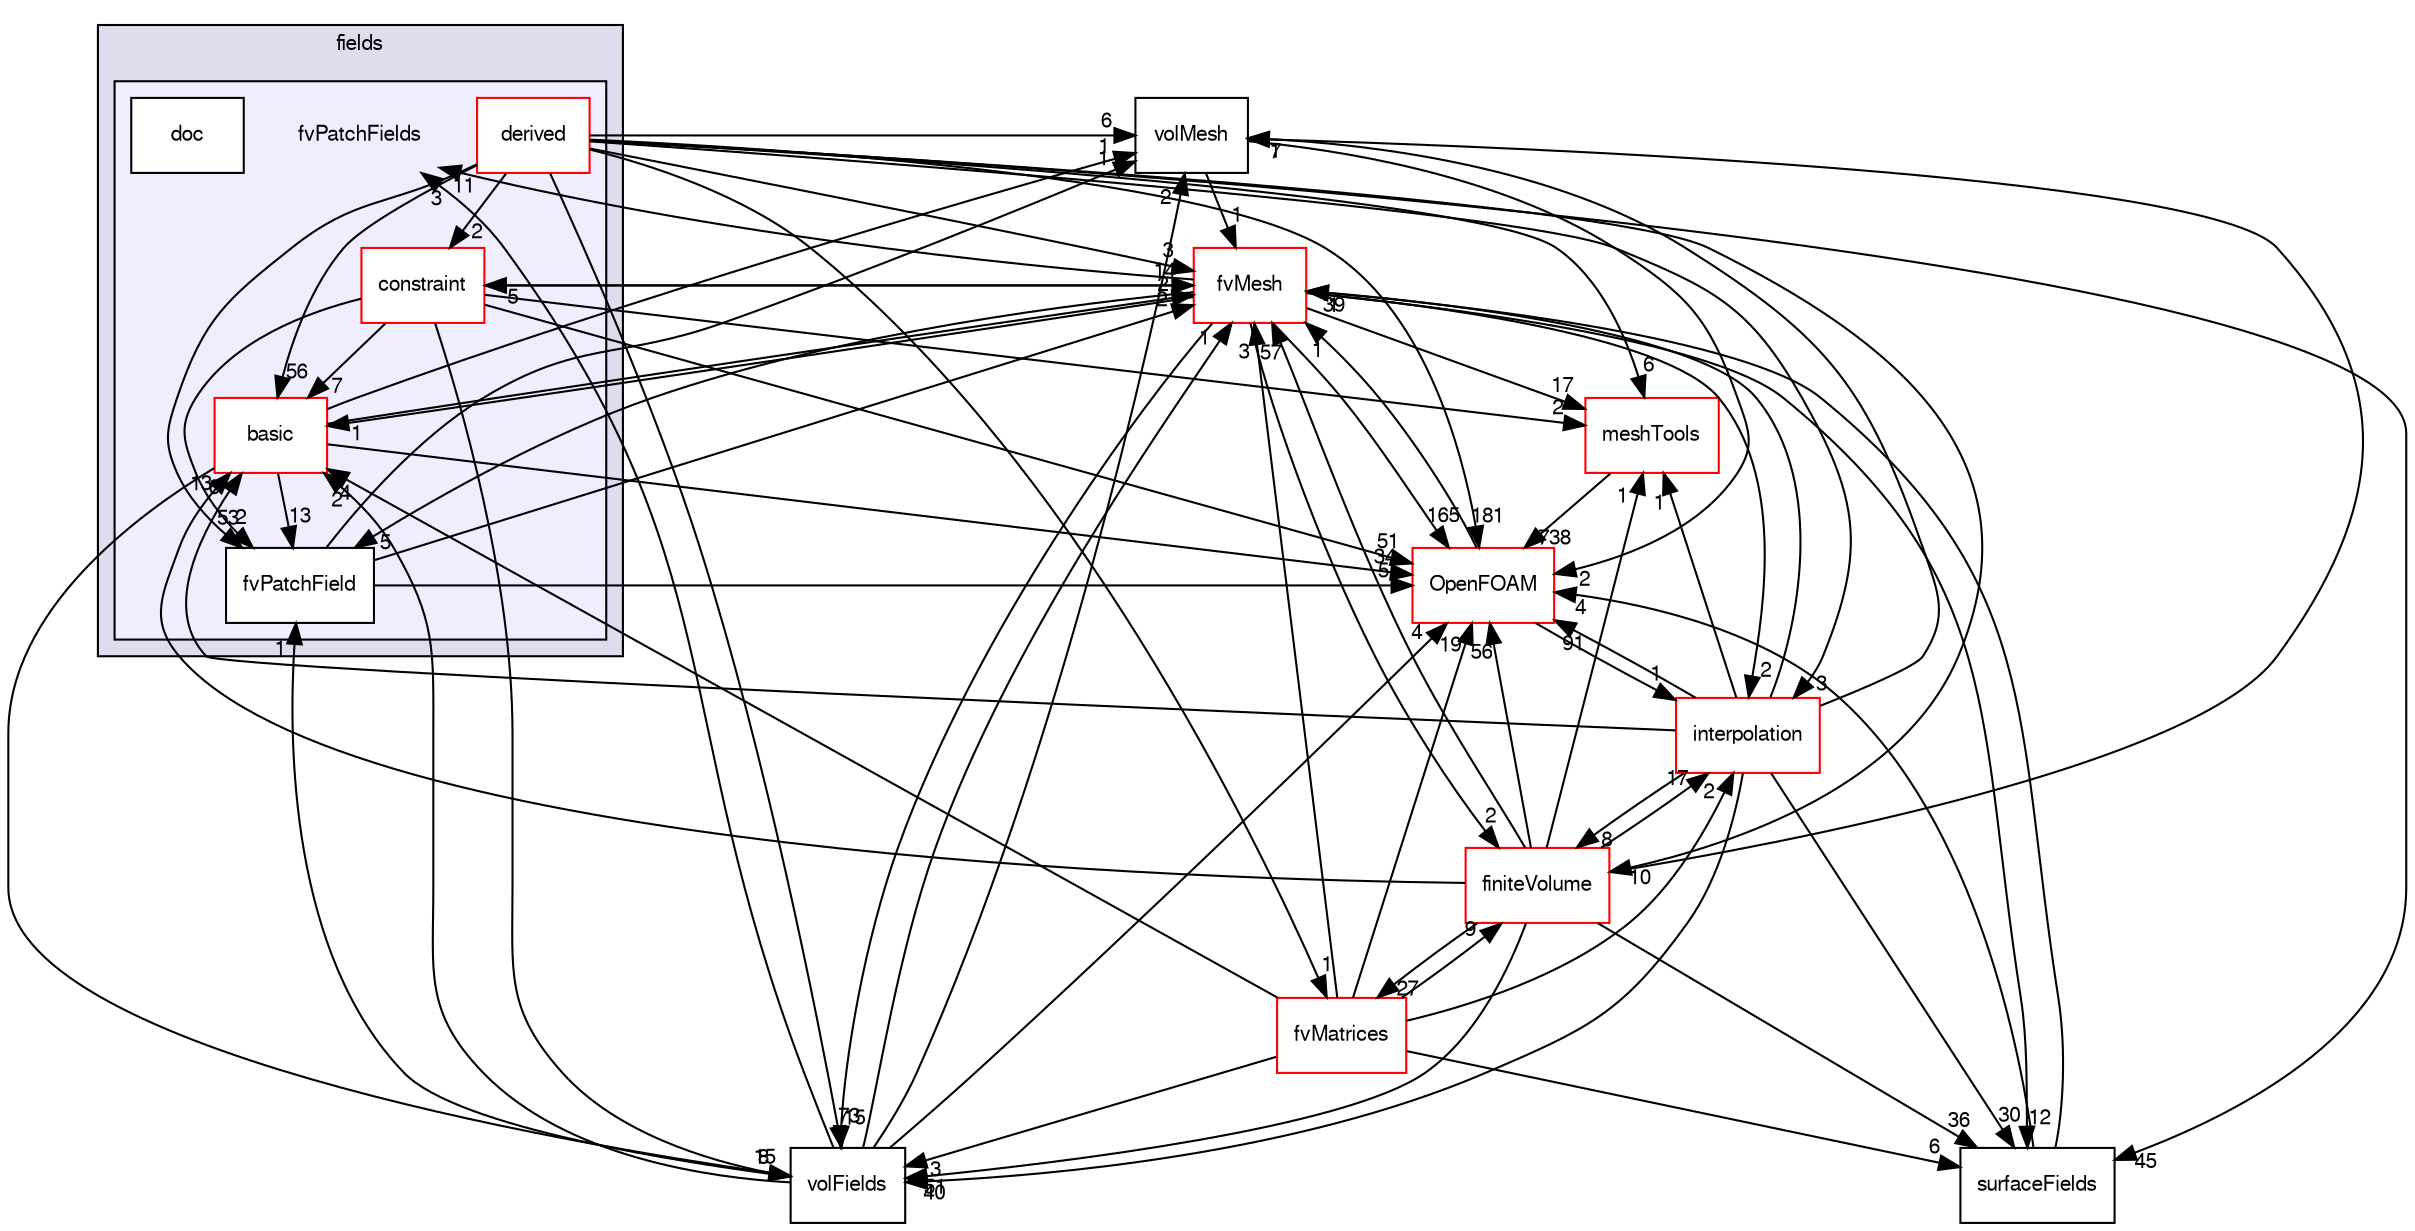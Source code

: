 digraph "src/finiteVolume/fields/fvPatchFields" {
  bgcolor=transparent;
  compound=true
  node [ fontsize="10", fontname="FreeSans"];
  edge [ labelfontsize="10", labelfontname="FreeSans"];
  subgraph clusterdir_25ab4a83a983f7bb7a38b7f63bb141b7 {
    graph [ bgcolor="#ddddee", pencolor="black", label="fields" fontname="FreeSans", fontsize="10", URL="dir_25ab4a83a983f7bb7a38b7f63bb141b7.html"]
  subgraph clusterdir_a5850494bc77049b2a182260f0d1f703 {
    graph [ bgcolor="#eeeeff", pencolor="black", label="" URL="dir_a5850494bc77049b2a182260f0d1f703.html"];
    dir_a5850494bc77049b2a182260f0d1f703 [shape=plaintext label="fvPatchFields"];
    dir_546b14c9025d30bb5b92fa069dbdd82c [shape=box label="basic" color="red" fillcolor="white" style="filled" URL="dir_546b14c9025d30bb5b92fa069dbdd82c.html"];
    dir_dcf2f02ec1a1951cb48a5d6d97386405 [shape=box label="constraint" color="red" fillcolor="white" style="filled" URL="dir_dcf2f02ec1a1951cb48a5d6d97386405.html"];
    dir_ece9aa6b5af9a7776a75b0c1993b0910 [shape=box label="derived" color="red" fillcolor="white" style="filled" URL="dir_ece9aa6b5af9a7776a75b0c1993b0910.html"];
    dir_e8f5a280dc8440d74ed65a75489a2eaf [shape=box label="doc" color="black" fillcolor="white" style="filled" URL="dir_e8f5a280dc8440d74ed65a75489a2eaf.html"];
    dir_6b9423849569a7ee618201e7cfce9eaa [shape=box label="fvPatchField" color="black" fillcolor="white" style="filled" URL="dir_6b9423849569a7ee618201e7cfce9eaa.html"];
  }
  }
  dir_ae30ad0bef50cf391b24c614251bb9fd [shape=box label="meshTools" color="red" URL="dir_ae30ad0bef50cf391b24c614251bb9fd.html"];
  dir_2ea871e4defbdbd60808750cae643c63 [shape=box label="finiteVolume" color="red" URL="dir_2ea871e4defbdbd60808750cae643c63.html"];
  dir_1a4209badf8dc5d7c181708103efea60 [shape=box label="volMesh" URL="dir_1a4209badf8dc5d7c181708103efea60.html"];
  dir_c382fa095c9c33d8673c0dd60aaef275 [shape=box label="fvMesh" color="red" URL="dir_c382fa095c9c33d8673c0dd60aaef275.html"];
  dir_bd8bf7fa65467c460a50eacc456ce356 [shape=box label="volFields" URL="dir_bd8bf7fa65467c460a50eacc456ce356.html"];
  dir_a586eb954e2e5e74ecf6fe95a2457777 [shape=box label="interpolation" color="red" URL="dir_a586eb954e2e5e74ecf6fe95a2457777.html"];
  dir_c5473ff19b20e6ec4dfe5c310b3778a8 [shape=box label="OpenFOAM" color="red" URL="dir_c5473ff19b20e6ec4dfe5c310b3778a8.html"];
  dir_5d57e3901430bcc99a7ddac11a899224 [shape=box label="fvMatrices" color="red" URL="dir_5d57e3901430bcc99a7ddac11a899224.html"];
  dir_606ba9250f9107f82f779cbd3e87c3a5 [shape=box label="surfaceFields" URL="dir_606ba9250f9107f82f779cbd3e87c3a5.html"];
  dir_546b14c9025d30bb5b92fa069dbdd82c->dir_1a4209badf8dc5d7c181708103efea60 [headlabel="1", labeldistance=1.5 headhref="dir_000785_001101.html"];
  dir_546b14c9025d30bb5b92fa069dbdd82c->dir_6b9423849569a7ee618201e7cfce9eaa [headlabel="13", labeldistance=1.5 headhref="dir_000785_000882.html"];
  dir_546b14c9025d30bb5b92fa069dbdd82c->dir_c382fa095c9c33d8673c0dd60aaef275 [headlabel="2", labeldistance=1.5 headhref="dir_000785_000965.html"];
  dir_546b14c9025d30bb5b92fa069dbdd82c->dir_bd8bf7fa65467c460a50eacc456ce356 [headlabel="8", labeldistance=1.5 headhref="dir_000785_000903.html"];
  dir_546b14c9025d30bb5b92fa069dbdd82c->dir_c5473ff19b20e6ec4dfe5c310b3778a8 [headlabel="34", labeldistance=1.5 headhref="dir_000785_001732.html"];
  dir_ae30ad0bef50cf391b24c614251bb9fd->dir_c5473ff19b20e6ec4dfe5c310b3778a8 [headlabel="738", labeldistance=1.5 headhref="dir_001586_001732.html"];
  dir_2ea871e4defbdbd60808750cae643c63->dir_546b14c9025d30bb5b92fa069dbdd82c [headlabel="13", labeldistance=1.5 headhref="dir_000904_000785.html"];
  dir_2ea871e4defbdbd60808750cae643c63->dir_ae30ad0bef50cf391b24c614251bb9fd [headlabel="1", labeldistance=1.5 headhref="dir_000904_001586.html"];
  dir_2ea871e4defbdbd60808750cae643c63->dir_1a4209badf8dc5d7c181708103efea60 [headlabel="7", labeldistance=1.5 headhref="dir_000904_001101.html"];
  dir_2ea871e4defbdbd60808750cae643c63->dir_c382fa095c9c33d8673c0dd60aaef275 [headlabel="57", labeldistance=1.5 headhref="dir_000904_000965.html"];
  dir_2ea871e4defbdbd60808750cae643c63->dir_bd8bf7fa65467c460a50eacc456ce356 [headlabel="51", labeldistance=1.5 headhref="dir_000904_000903.html"];
  dir_2ea871e4defbdbd60808750cae643c63->dir_a586eb954e2e5e74ecf6fe95a2457777 [headlabel="17", labeldistance=1.5 headhref="dir_000904_001003.html"];
  dir_2ea871e4defbdbd60808750cae643c63->dir_c5473ff19b20e6ec4dfe5c310b3778a8 [headlabel="56", labeldistance=1.5 headhref="dir_000904_001732.html"];
  dir_2ea871e4defbdbd60808750cae643c63->dir_5d57e3901430bcc99a7ddac11a899224 [headlabel="27", labeldistance=1.5 headhref="dir_000904_000957.html"];
  dir_2ea871e4defbdbd60808750cae643c63->dir_606ba9250f9107f82f779cbd3e87c3a5 [headlabel="36", labeldistance=1.5 headhref="dir_000904_000902.html"];
  dir_1a4209badf8dc5d7c181708103efea60->dir_c382fa095c9c33d8673c0dd60aaef275 [headlabel="1", labeldistance=1.5 headhref="dir_001101_000965.html"];
  dir_1a4209badf8dc5d7c181708103efea60->dir_c5473ff19b20e6ec4dfe5c310b3778a8 [headlabel="2", labeldistance=1.5 headhref="dir_001101_001732.html"];
  dir_6b9423849569a7ee618201e7cfce9eaa->dir_1a4209badf8dc5d7c181708103efea60 [headlabel="1", labeldistance=1.5 headhref="dir_000882_001101.html"];
  dir_6b9423849569a7ee618201e7cfce9eaa->dir_c382fa095c9c33d8673c0dd60aaef275 [headlabel="2", labeldistance=1.5 headhref="dir_000882_000965.html"];
  dir_6b9423849569a7ee618201e7cfce9eaa->dir_c5473ff19b20e6ec4dfe5c310b3778a8 [headlabel="5", labeldistance=1.5 headhref="dir_000882_001732.html"];
  dir_c382fa095c9c33d8673c0dd60aaef275->dir_a5850494bc77049b2a182260f0d1f703 [headlabel="11", labeldistance=1.5 headhref="dir_000965_000784.html"];
  dir_c382fa095c9c33d8673c0dd60aaef275->dir_546b14c9025d30bb5b92fa069dbdd82c [headlabel="1", labeldistance=1.5 headhref="dir_000965_000785.html"];
  dir_c382fa095c9c33d8673c0dd60aaef275->dir_ae30ad0bef50cf391b24c614251bb9fd [headlabel="17", labeldistance=1.5 headhref="dir_000965_001586.html"];
  dir_c382fa095c9c33d8673c0dd60aaef275->dir_2ea871e4defbdbd60808750cae643c63 [headlabel="2", labeldistance=1.5 headhref="dir_000965_000904.html"];
  dir_c382fa095c9c33d8673c0dd60aaef275->dir_6b9423849569a7ee618201e7cfce9eaa [headlabel="5", labeldistance=1.5 headhref="dir_000965_000882.html"];
  dir_c382fa095c9c33d8673c0dd60aaef275->dir_dcf2f02ec1a1951cb48a5d6d97386405 [headlabel="5", labeldistance=1.5 headhref="dir_000965_000796.html"];
  dir_c382fa095c9c33d8673c0dd60aaef275->dir_bd8bf7fa65467c460a50eacc456ce356 [headlabel="15", labeldistance=1.5 headhref="dir_000965_000903.html"];
  dir_c382fa095c9c33d8673c0dd60aaef275->dir_a586eb954e2e5e74ecf6fe95a2457777 [headlabel="2", labeldistance=1.5 headhref="dir_000965_001003.html"];
  dir_c382fa095c9c33d8673c0dd60aaef275->dir_c5473ff19b20e6ec4dfe5c310b3778a8 [headlabel="165", labeldistance=1.5 headhref="dir_000965_001732.html"];
  dir_c382fa095c9c33d8673c0dd60aaef275->dir_606ba9250f9107f82f779cbd3e87c3a5 [headlabel="12", labeldistance=1.5 headhref="dir_000965_000902.html"];
  dir_dcf2f02ec1a1951cb48a5d6d97386405->dir_546b14c9025d30bb5b92fa069dbdd82c [headlabel="7", labeldistance=1.5 headhref="dir_000796_000785.html"];
  dir_dcf2f02ec1a1951cb48a5d6d97386405->dir_ae30ad0bef50cf391b24c614251bb9fd [headlabel="2", labeldistance=1.5 headhref="dir_000796_001586.html"];
  dir_dcf2f02ec1a1951cb48a5d6d97386405->dir_6b9423849569a7ee618201e7cfce9eaa [headlabel="2", labeldistance=1.5 headhref="dir_000796_000882.html"];
  dir_dcf2f02ec1a1951cb48a5d6d97386405->dir_c382fa095c9c33d8673c0dd60aaef275 [headlabel="14", labeldistance=1.5 headhref="dir_000796_000965.html"];
  dir_dcf2f02ec1a1951cb48a5d6d97386405->dir_bd8bf7fa65467c460a50eacc456ce356 [headlabel="15", labeldistance=1.5 headhref="dir_000796_000903.html"];
  dir_dcf2f02ec1a1951cb48a5d6d97386405->dir_c5473ff19b20e6ec4dfe5c310b3778a8 [headlabel="51", labeldistance=1.5 headhref="dir_000796_001732.html"];
  dir_bd8bf7fa65467c460a50eacc456ce356->dir_a5850494bc77049b2a182260f0d1f703 [headlabel="3", labeldistance=1.5 headhref="dir_000903_000784.html"];
  dir_bd8bf7fa65467c460a50eacc456ce356->dir_546b14c9025d30bb5b92fa069dbdd82c [headlabel="2", labeldistance=1.5 headhref="dir_000903_000785.html"];
  dir_bd8bf7fa65467c460a50eacc456ce356->dir_1a4209badf8dc5d7c181708103efea60 [headlabel="2", labeldistance=1.5 headhref="dir_000903_001101.html"];
  dir_bd8bf7fa65467c460a50eacc456ce356->dir_6b9423849569a7ee618201e7cfce9eaa [headlabel="1", labeldistance=1.5 headhref="dir_000903_000882.html"];
  dir_bd8bf7fa65467c460a50eacc456ce356->dir_c382fa095c9c33d8673c0dd60aaef275 [headlabel="1", labeldistance=1.5 headhref="dir_000903_000965.html"];
  dir_bd8bf7fa65467c460a50eacc456ce356->dir_c5473ff19b20e6ec4dfe5c310b3778a8 [headlabel="4", labeldistance=1.5 headhref="dir_000903_001732.html"];
  dir_a586eb954e2e5e74ecf6fe95a2457777->dir_546b14c9025d30bb5b92fa069dbdd82c [headlabel="6", labeldistance=1.5 headhref="dir_001003_000785.html"];
  dir_a586eb954e2e5e74ecf6fe95a2457777->dir_ae30ad0bef50cf391b24c614251bb9fd [headlabel="1", labeldistance=1.5 headhref="dir_001003_001586.html"];
  dir_a586eb954e2e5e74ecf6fe95a2457777->dir_2ea871e4defbdbd60808750cae643c63 [headlabel="8", labeldistance=1.5 headhref="dir_001003_000904.html"];
  dir_a586eb954e2e5e74ecf6fe95a2457777->dir_1a4209badf8dc5d7c181708103efea60 [headlabel="1", labeldistance=1.5 headhref="dir_001003_001101.html"];
  dir_a586eb954e2e5e74ecf6fe95a2457777->dir_c382fa095c9c33d8673c0dd60aaef275 [headlabel="39", labeldistance=1.5 headhref="dir_001003_000965.html"];
  dir_a586eb954e2e5e74ecf6fe95a2457777->dir_bd8bf7fa65467c460a50eacc456ce356 [headlabel="40", labeldistance=1.5 headhref="dir_001003_000903.html"];
  dir_a586eb954e2e5e74ecf6fe95a2457777->dir_c5473ff19b20e6ec4dfe5c310b3778a8 [headlabel="91", labeldistance=1.5 headhref="dir_001003_001732.html"];
  dir_a586eb954e2e5e74ecf6fe95a2457777->dir_606ba9250f9107f82f779cbd3e87c3a5 [headlabel="30", labeldistance=1.5 headhref="dir_001003_000902.html"];
  dir_c5473ff19b20e6ec4dfe5c310b3778a8->dir_c382fa095c9c33d8673c0dd60aaef275 [headlabel="1", labeldistance=1.5 headhref="dir_001732_000965.html"];
  dir_c5473ff19b20e6ec4dfe5c310b3778a8->dir_a586eb954e2e5e74ecf6fe95a2457777 [headlabel="1", labeldistance=1.5 headhref="dir_001732_001003.html"];
  dir_5d57e3901430bcc99a7ddac11a899224->dir_546b14c9025d30bb5b92fa069dbdd82c [headlabel="4", labeldistance=1.5 headhref="dir_000957_000785.html"];
  dir_5d57e3901430bcc99a7ddac11a899224->dir_2ea871e4defbdbd60808750cae643c63 [headlabel="9", labeldistance=1.5 headhref="dir_000957_000904.html"];
  dir_5d57e3901430bcc99a7ddac11a899224->dir_c382fa095c9c33d8673c0dd60aaef275 [headlabel="3", labeldistance=1.5 headhref="dir_000957_000965.html"];
  dir_5d57e3901430bcc99a7ddac11a899224->dir_bd8bf7fa65467c460a50eacc456ce356 [headlabel="3", labeldistance=1.5 headhref="dir_000957_000903.html"];
  dir_5d57e3901430bcc99a7ddac11a899224->dir_a586eb954e2e5e74ecf6fe95a2457777 [headlabel="2", labeldistance=1.5 headhref="dir_000957_001003.html"];
  dir_5d57e3901430bcc99a7ddac11a899224->dir_c5473ff19b20e6ec4dfe5c310b3778a8 [headlabel="19", labeldistance=1.5 headhref="dir_000957_001732.html"];
  dir_5d57e3901430bcc99a7ddac11a899224->dir_606ba9250f9107f82f779cbd3e87c3a5 [headlabel="6", labeldistance=1.5 headhref="dir_000957_000902.html"];
  dir_606ba9250f9107f82f779cbd3e87c3a5->dir_c382fa095c9c33d8673c0dd60aaef275 [headlabel="1", labeldistance=1.5 headhref="dir_000902_000965.html"];
  dir_606ba9250f9107f82f779cbd3e87c3a5->dir_c5473ff19b20e6ec4dfe5c310b3778a8 [headlabel="4", labeldistance=1.5 headhref="dir_000902_001732.html"];
  dir_ece9aa6b5af9a7776a75b0c1993b0910->dir_546b14c9025d30bb5b92fa069dbdd82c [headlabel="56", labeldistance=1.5 headhref="dir_000810_000785.html"];
  dir_ece9aa6b5af9a7776a75b0c1993b0910->dir_ae30ad0bef50cf391b24c614251bb9fd [headlabel="6", labeldistance=1.5 headhref="dir_000810_001586.html"];
  dir_ece9aa6b5af9a7776a75b0c1993b0910->dir_2ea871e4defbdbd60808750cae643c63 [headlabel="10", labeldistance=1.5 headhref="dir_000810_000904.html"];
  dir_ece9aa6b5af9a7776a75b0c1993b0910->dir_1a4209badf8dc5d7c181708103efea60 [headlabel="6", labeldistance=1.5 headhref="dir_000810_001101.html"];
  dir_ece9aa6b5af9a7776a75b0c1993b0910->dir_6b9423849569a7ee618201e7cfce9eaa [headlabel="53", labeldistance=1.5 headhref="dir_000810_000882.html"];
  dir_ece9aa6b5af9a7776a75b0c1993b0910->dir_c382fa095c9c33d8673c0dd60aaef275 [headlabel="3", labeldistance=1.5 headhref="dir_000810_000965.html"];
  dir_ece9aa6b5af9a7776a75b0c1993b0910->dir_dcf2f02ec1a1951cb48a5d6d97386405 [headlabel="2", labeldistance=1.5 headhref="dir_000810_000796.html"];
  dir_ece9aa6b5af9a7776a75b0c1993b0910->dir_bd8bf7fa65467c460a50eacc456ce356 [headlabel="73", labeldistance=1.5 headhref="dir_000810_000903.html"];
  dir_ece9aa6b5af9a7776a75b0c1993b0910->dir_a586eb954e2e5e74ecf6fe95a2457777 [headlabel="3", labeldistance=1.5 headhref="dir_000810_001003.html"];
  dir_ece9aa6b5af9a7776a75b0c1993b0910->dir_c5473ff19b20e6ec4dfe5c310b3778a8 [headlabel="181", labeldistance=1.5 headhref="dir_000810_001732.html"];
  dir_ece9aa6b5af9a7776a75b0c1993b0910->dir_5d57e3901430bcc99a7ddac11a899224 [headlabel="1", labeldistance=1.5 headhref="dir_000810_000957.html"];
  dir_ece9aa6b5af9a7776a75b0c1993b0910->dir_606ba9250f9107f82f779cbd3e87c3a5 [headlabel="45", labeldistance=1.5 headhref="dir_000810_000902.html"];
}
